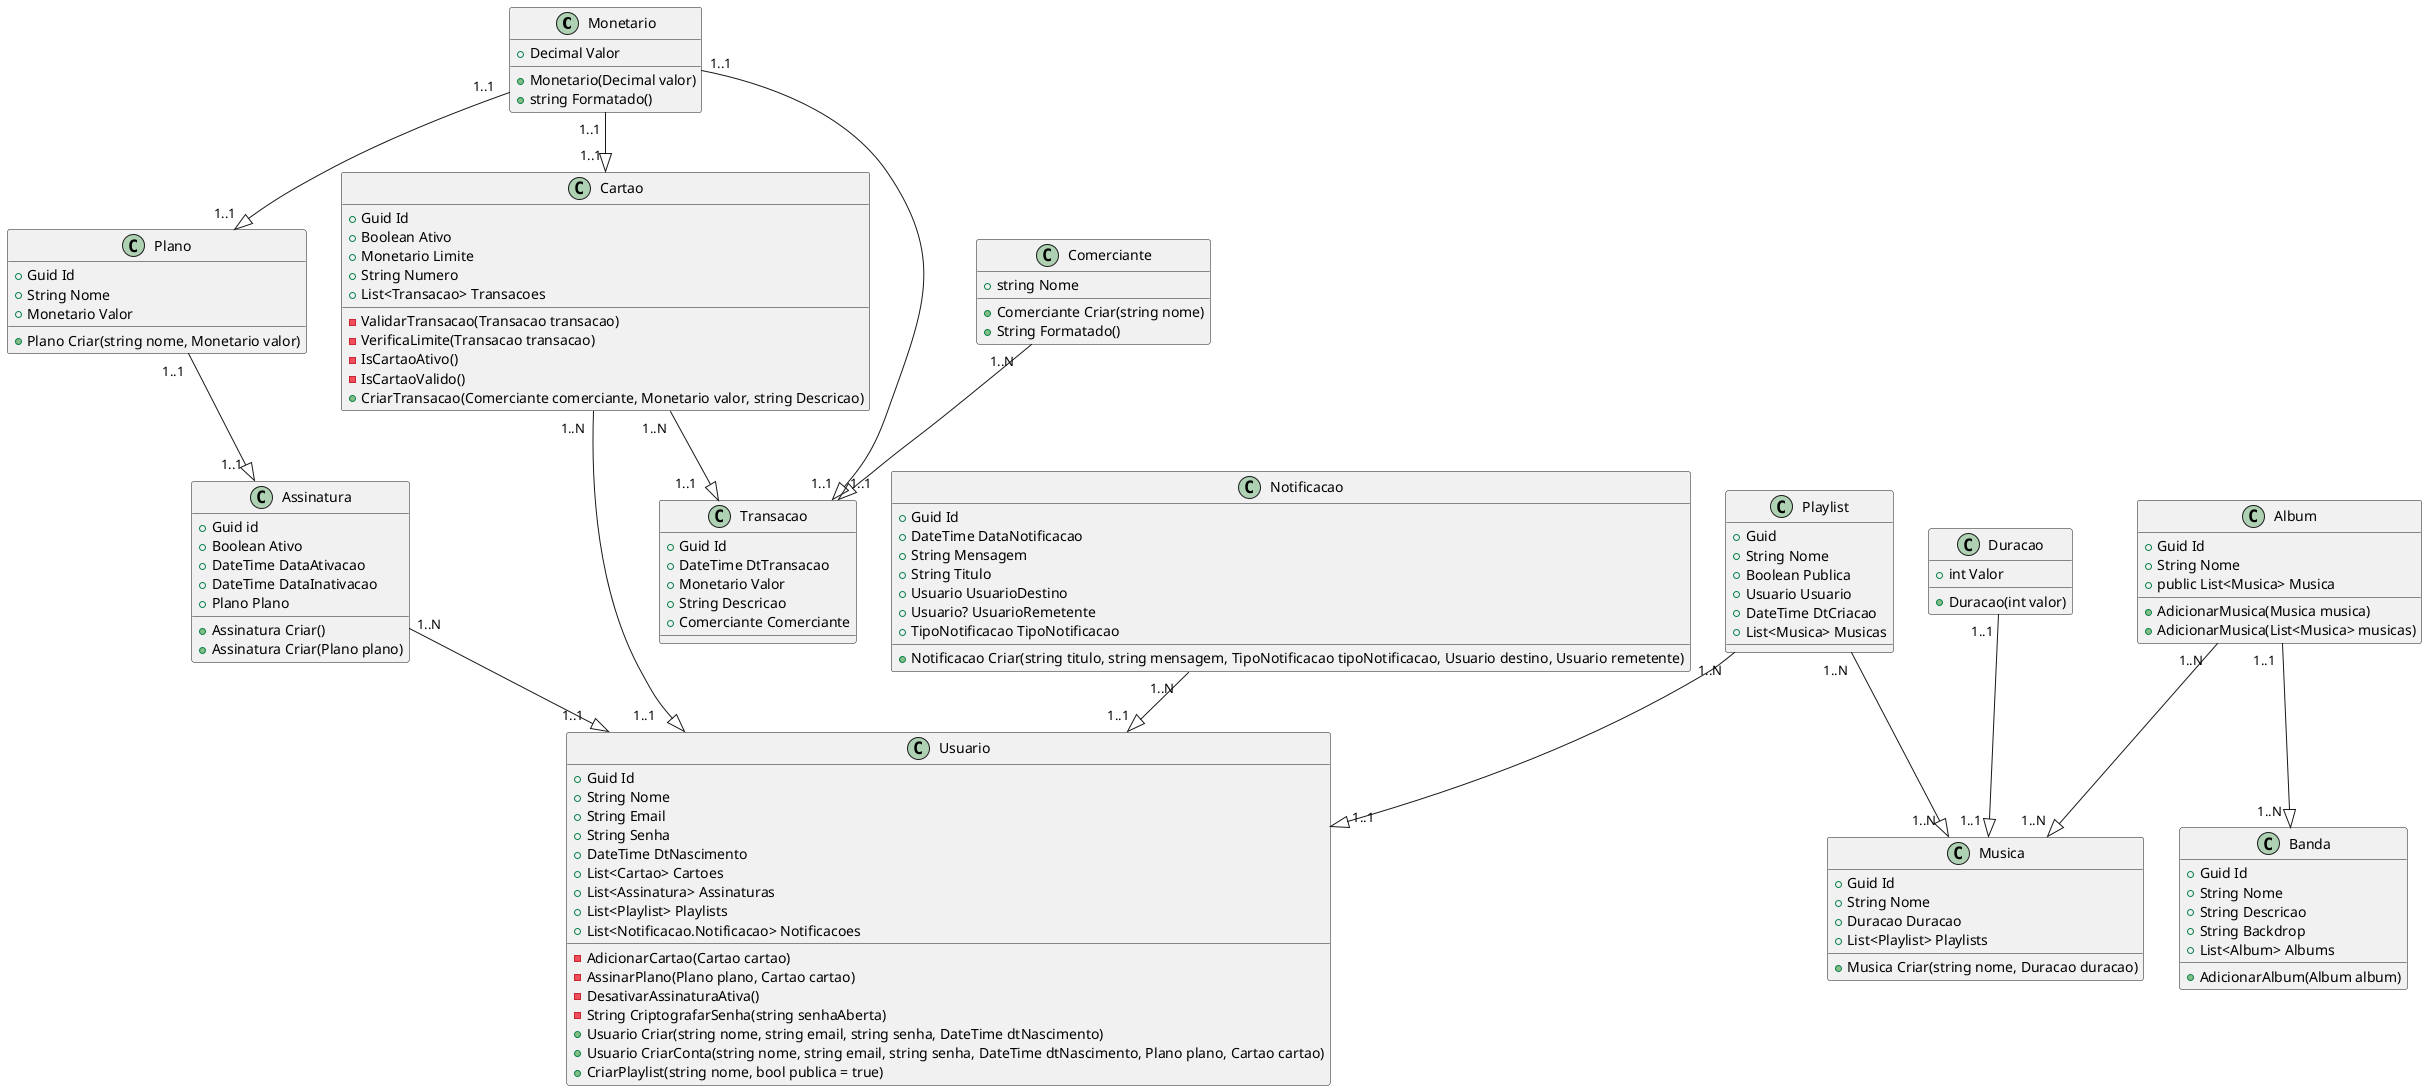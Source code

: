 @startuml
class Monetario
{
  + Decimal Valor
  + Monetario(Decimal valor)
  + string Formatado()
}

class Comerciante
{
   + string Nome
   + Comerciante Criar(string nome)
   + String Formatado()
}

class Duracao
{
   + int Valor
   + Duracao(int valor)
}

class Plano
{
   + Guid Id
   + String Nome
   + Monetario Valor
   + Plano Criar(string nome, Monetario valor)
}

Monetario "1..1  " --|>  "1..1  " Plano

class Assinatura 
{
  + Guid id
  + Boolean Ativo
  + DateTime DataAtivacao
  + DateTime DataInativacao 
  + Assinatura Criar()
  + Plano Plano 
  + Assinatura Criar(Plano plano)  
}

Plano "1..1  " --|>  "1..1  " Assinatura 

class Notificacao
 {
   + Guid Id 
   + DateTime DataNotificacao 
   + String Mensagem 
   + String Titulo 
   + Usuario UsuarioDestino 
   + Usuario? UsuarioRemetente 
   + TipoNotificacao TipoNotificacao 
   + Notificacao Criar(string titulo, string mensagem, TipoNotificacao tipoNotificacao, Usuario destino, Usuario remetente)
}

class Usuario
{
   + Guid Id
   + String Nome
   + String Email
   + String Senha
   + DateTime DtNascimento
   + List<Cartao> Cartoes
   + List<Assinatura> Assinaturas
   + List<Playlist> Playlists
   + List<Notificacao.Notificacao> Notificacoes
   - AdicionarCartao(Cartao cartao)
   - AssinarPlano(Plano plano, Cartao cartao)
   - DesativarAssinaturaAtiva()
   - String CriptografarSenha(string senhaAberta)
   + Usuario Criar(string nome, string email, string senha, DateTime dtNascimento)
   + Usuario CriarConta(string nome, string email, string senha, DateTime dtNascimento, Plano plano, Cartao cartao)
   + CriarPlaylist(string nome, bool publica = true)
}

Notificacao "1..N  " --|>  "1..1  " Usuario
Assinatura  "1..N   " --|>  "1..1   " Usuario

class Cartao
{
  + Guid Id
  + Boolean Ativo
  + Monetario Limite
  + String Numero
  + List<Transacao> Transacoes
  - ValidarTransacao(Transacao transacao)
  - VerificaLimite(Transacao transacao)
  - IsCartaoAtivo()
  - IsCartaoValido()
  + CriarTransacao(Comerciante comerciante, Monetario valor, string Descricao)
}

Monetario "1..1 " --|>  "1..1 " Cartao
Cartao "1..N  " --|>  "1..1     " Usuario

class Transacao
{
  + Guid Id
  + DateTime DtTransacao
  + Monetario Valor
  + String Descricao
  + Comerciante Comerciante
}
Monetario "1..1  " --|>  "1..1  " Transacao
Comerciante "1..N  " --|>  "1..1     " Transacao
Cartao "1..N  " --|>  "1..1     " Transacao

class Playlist
 {
   + Guid
   + String Nome
   + Boolean Publica
   + Usuario Usuario
   + DateTime DtCriacao
   + List<Musica> Musicas
 }

Playlist  "  1..N   " --|>  "    1..1   " Usuario

class Musica
{
  + Guid Id
  + String Nome
  + Duracao Duracao
  + List<Playlist> Playlists
  + Musica Criar(string nome, Duracao duracao)
}
Duracao  "1..1 " --|>  "1..1  " Musica
Playlist "1..N  " --|>  "1..N  " Musica

class Album
{
  + Guid Id
  + String Nome
  + public List<Musica> Musica     
  + AdicionarMusica(Musica musica)
  + AdicionarMusica(List<Musica> musicas) 
}

Album "1..N  " --|>  "1..N  " Musica

class Banda
{
  + Guid Id
  + String Nome
  + String Descricao
  + String Backdrop
  + List<Album> Albums
  + AdicionarAlbum(Album album) 
}

Album "1..1  " --|>  "1..N  " Banda
@enduml